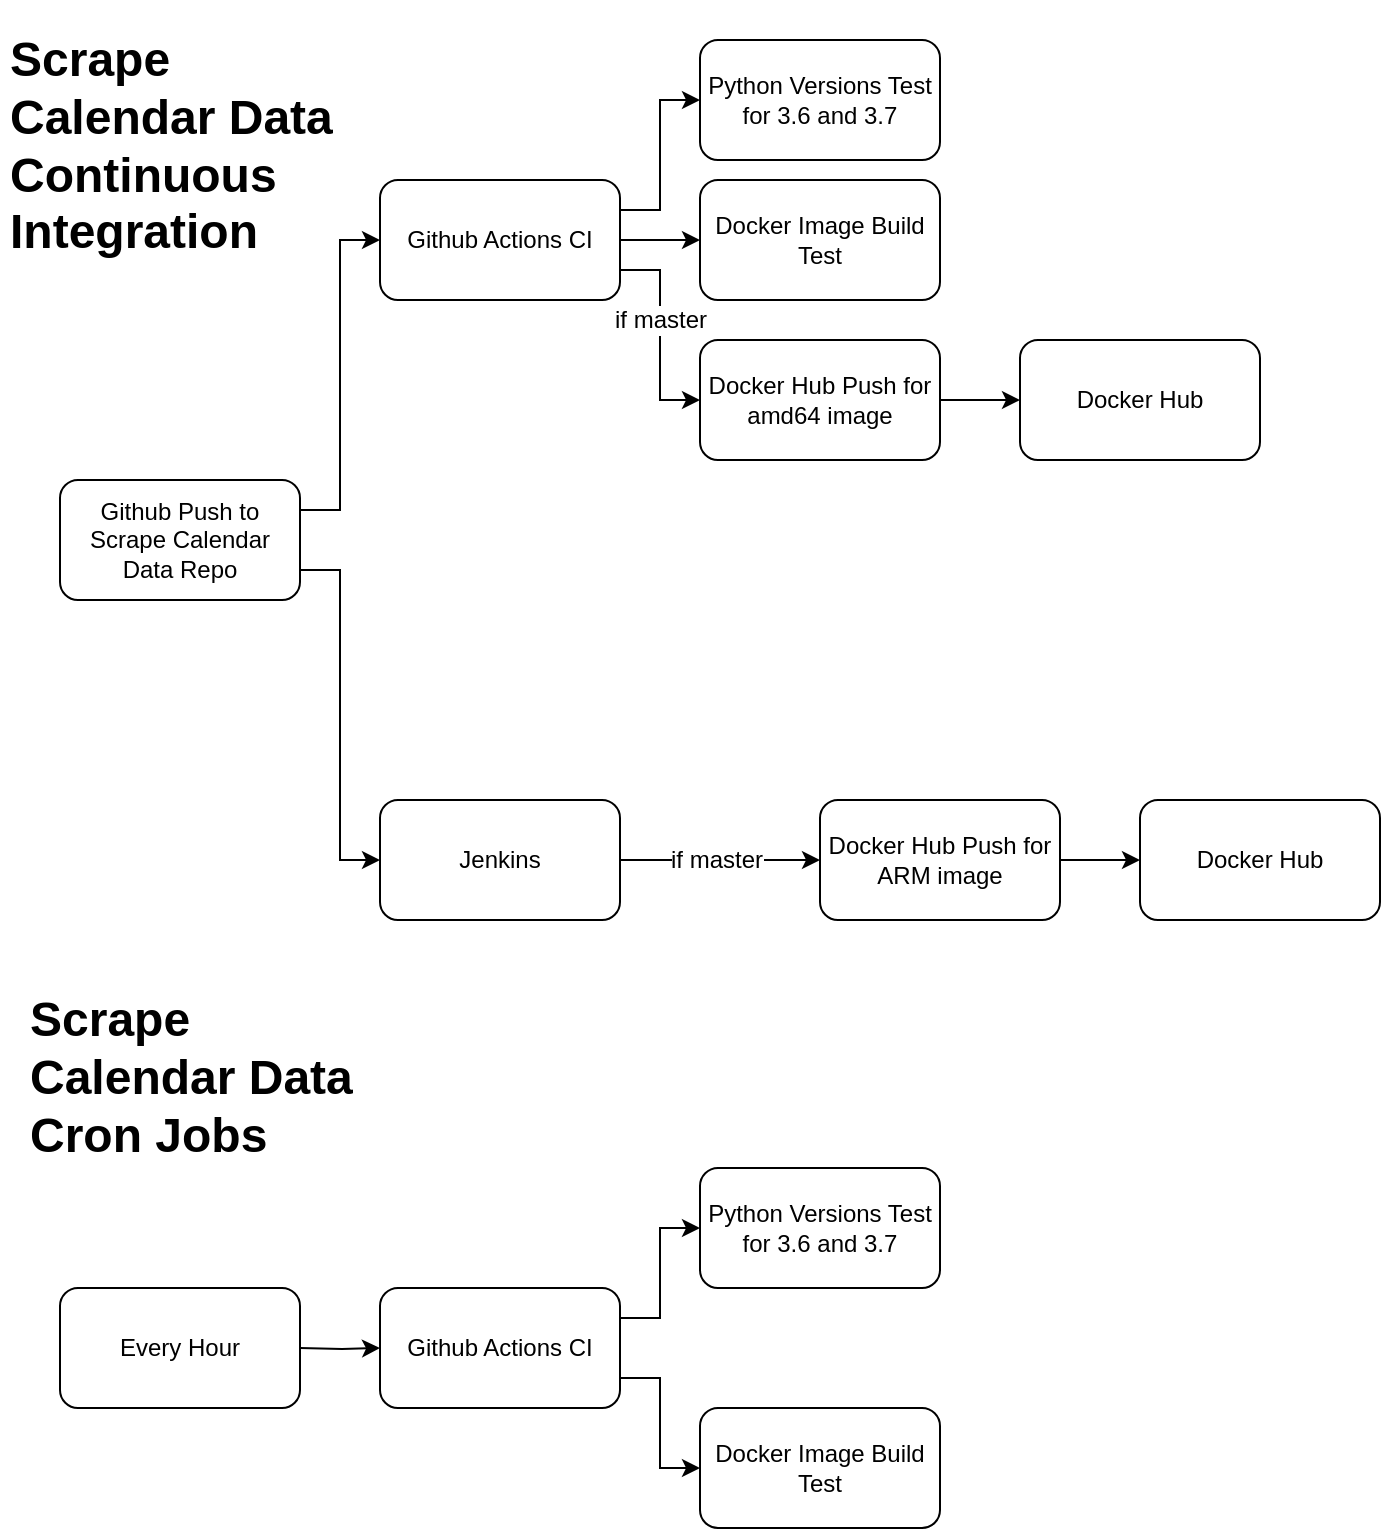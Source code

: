 <mxfile version="12.0.2" type="github" pages="2"><diagram id="hV2eZdG-dOxxFEWRvf4l" name="Scrape Calendar Data"><mxGraphModel dx="1384" dy="745" grid="1" gridSize="10" guides="1" tooltips="1" connect="1" arrows="1" fold="1" page="1" pageScale="1" pageWidth="827" pageHeight="1169" math="0" shadow="0"><root><mxCell id="0"/><mxCell id="1" parent="0"/><mxCell id="pzThPpUQpizj-MjNcokq-4" style="edgeStyle=orthogonalEdgeStyle;rounded=0;orthogonalLoop=1;jettySize=auto;html=1;exitX=1;exitY=0.25;exitDx=0;exitDy=0;entryX=0;entryY=0.5;entryDx=0;entryDy=0;" parent="1" source="pzThPpUQpizj-MjNcokq-1" target="pzThPpUQpizj-MjNcokq-2" edge="1"><mxGeometry relative="1" as="geometry"/></mxCell><mxCell id="pzThPpUQpizj-MjNcokq-24" style="edgeStyle=orthogonalEdgeStyle;rounded=0;orthogonalLoop=1;jettySize=auto;html=1;exitX=1;exitY=0.75;exitDx=0;exitDy=0;entryX=0;entryY=0.5;entryDx=0;entryDy=0;" parent="1" source="pzThPpUQpizj-MjNcokq-1" target="pzThPpUQpizj-MjNcokq-23" edge="1"><mxGeometry relative="1" as="geometry"/></mxCell><mxCell id="pzThPpUQpizj-MjNcokq-1" value="Github Push to Scrape Calendar Data Repo" style="rounded=1;whiteSpace=wrap;html=1;" parent="1" vertex="1"><mxGeometry x="40" y="240" width="120" height="60" as="geometry"/></mxCell><mxCell id="pzThPpUQpizj-MjNcokq-9" style="edgeStyle=orthogonalEdgeStyle;rounded=0;orthogonalLoop=1;jettySize=auto;html=1;exitX=1;exitY=0.25;exitDx=0;exitDy=0;entryX=0;entryY=0.5;entryDx=0;entryDy=0;" parent="1" source="pzThPpUQpizj-MjNcokq-2" target="pzThPpUQpizj-MjNcokq-6" edge="1"><mxGeometry relative="1" as="geometry"/></mxCell><mxCell id="pzThPpUQpizj-MjNcokq-10" style="edgeStyle=orthogonalEdgeStyle;rounded=0;orthogonalLoop=1;jettySize=auto;html=1;exitX=1;exitY=0.5;exitDx=0;exitDy=0;entryX=0;entryY=0.5;entryDx=0;entryDy=0;" parent="1" source="pzThPpUQpizj-MjNcokq-2" target="pzThPpUQpizj-MjNcokq-7" edge="1"><mxGeometry relative="1" as="geometry"/></mxCell><mxCell id="pzThPpUQpizj-MjNcokq-17" style="edgeStyle=orthogonalEdgeStyle;rounded=0;orthogonalLoop=1;jettySize=auto;html=1;exitX=1;exitY=0.75;exitDx=0;exitDy=0;entryX=0;entryY=0.5;entryDx=0;entryDy=0;" parent="1" source="pzThPpUQpizj-MjNcokq-2" target="pzThPpUQpizj-MjNcokq-16" edge="1"><mxGeometry relative="1" as="geometry"/></mxCell><mxCell id="pzThPpUQpizj-MjNcokq-18" value="if master" style="text;html=1;resizable=0;points=[];align=center;verticalAlign=middle;labelBackgroundColor=#ffffff;" parent="pzThPpUQpizj-MjNcokq-17" vertex="1" connectable="0"><mxGeometry x="0.347" relative="1" as="geometry"><mxPoint y="-26" as="offset"/></mxGeometry></mxCell><mxCell id="pzThPpUQpizj-MjNcokq-2" value="Github Actions CI" style="rounded=1;whiteSpace=wrap;html=1;" parent="1" vertex="1"><mxGeometry x="200" y="90" width="120" height="60" as="geometry"/></mxCell><mxCell id="pzThPpUQpizj-MjNcokq-6" value="Python Versions Test for 3.6 and 3.7" style="rounded=1;whiteSpace=wrap;html=1;" parent="1" vertex="1"><mxGeometry x="360" y="20" width="120" height="60" as="geometry"/></mxCell><mxCell id="pzThPpUQpizj-MjNcokq-7" value="Docker Image Build Test" style="rounded=1;whiteSpace=wrap;html=1;" parent="1" vertex="1"><mxGeometry x="360" y="90" width="120" height="60" as="geometry"/></mxCell><mxCell id="pzThPpUQpizj-MjNcokq-20" style="edgeStyle=orthogonalEdgeStyle;rounded=0;orthogonalLoop=1;jettySize=auto;html=1;exitX=1;exitY=0.5;exitDx=0;exitDy=0;entryX=0;entryY=0.5;entryDx=0;entryDy=0;" parent="1" source="pzThPpUQpizj-MjNcokq-16" target="pzThPpUQpizj-MjNcokq-19" edge="1"><mxGeometry relative="1" as="geometry"/></mxCell><mxCell id="pzThPpUQpizj-MjNcokq-16" value="Docker Hub Push for amd64 image" style="rounded=1;whiteSpace=wrap;html=1;" parent="1" vertex="1"><mxGeometry x="360" y="170" width="120" height="60" as="geometry"/></mxCell><mxCell id="pzThPpUQpizj-MjNcokq-19" value="Docker Hub" style="rounded=1;whiteSpace=wrap;html=1;" parent="1" vertex="1"><mxGeometry x="520" y="170" width="120" height="60" as="geometry"/></mxCell><mxCell id="pzThPpUQpizj-MjNcokq-26" style="edgeStyle=orthogonalEdgeStyle;rounded=0;orthogonalLoop=1;jettySize=auto;html=1;exitX=1;exitY=0.5;exitDx=0;exitDy=0;entryX=0;entryY=0.5;entryDx=0;entryDy=0;" parent="1" source="pzThPpUQpizj-MjNcokq-23" target="pzThPpUQpizj-MjNcokq-25" edge="1"><mxGeometry relative="1" as="geometry"/></mxCell><mxCell id="pzThPpUQpizj-MjNcokq-27" value="if master" style="text;html=1;resizable=0;points=[];align=center;verticalAlign=middle;labelBackgroundColor=#ffffff;" parent="pzThPpUQpizj-MjNcokq-26" vertex="1" connectable="0"><mxGeometry x="-0.05" relative="1" as="geometry"><mxPoint as="offset"/></mxGeometry></mxCell><mxCell id="pzThPpUQpizj-MjNcokq-23" value="Jenkins" style="rounded=1;whiteSpace=wrap;html=1;" parent="1" vertex="1"><mxGeometry x="200" y="400" width="120" height="60" as="geometry"/></mxCell><mxCell id="pzThPpUQpizj-MjNcokq-32" value="" style="edgeStyle=orthogonalEdgeStyle;rounded=0;orthogonalLoop=1;jettySize=auto;html=1;" parent="1" source="pzThPpUQpizj-MjNcokq-25" target="pzThPpUQpizj-MjNcokq-31" edge="1"><mxGeometry relative="1" as="geometry"/></mxCell><mxCell id="pzThPpUQpizj-MjNcokq-25" value="Docker Hub Push for ARM image" style="rounded=1;whiteSpace=wrap;html=1;" parent="1" vertex="1"><mxGeometry x="420" y="400" width="120" height="60" as="geometry"/></mxCell><mxCell id="pzThPpUQpizj-MjNcokq-31" value="Docker Hub" style="rounded=1;whiteSpace=wrap;html=1;" parent="1" vertex="1"><mxGeometry x="580" y="400" width="120" height="60" as="geometry"/></mxCell><mxCell id="sTmT-_jsggMpUDpMIY5x-1" value="&lt;h1&gt;Scrape Calendar Data Continuous Integration&amp;nbsp;&lt;/h1&gt;" style="text;html=1;strokeColor=none;fillColor=none;spacing=5;spacingTop=-20;whiteSpace=wrap;overflow=hidden;rounded=0;" vertex="1" parent="1"><mxGeometry x="10" y="10" width="190" height="120" as="geometry"/></mxCell><mxCell id="sTmT-_jsggMpUDpMIY5x-6" value="&lt;h1&gt;Scrape Calendar Data Cron Jobs&lt;/h1&gt;" style="text;html=1;strokeColor=none;fillColor=none;spacing=5;spacingTop=-20;whiteSpace=wrap;overflow=hidden;rounded=0;" vertex="1" parent="1"><mxGeometry x="20" y="490" width="190" height="120" as="geometry"/></mxCell><mxCell id="sTmT-_jsggMpUDpMIY5x-10" value="" style="edgeStyle=orthogonalEdgeStyle;rounded=0;orthogonalLoop=1;jettySize=auto;html=1;strokeWidth=1;strokeColor=#000000;" edge="1" parent="1" target="sTmT-_jsggMpUDpMIY5x-9"><mxGeometry relative="1" as="geometry"><mxPoint x="160" y="674" as="sourcePoint"/></mxGeometry></mxCell><mxCell id="sTmT-_jsggMpUDpMIY5x-7" value="Every Hour" style="rounded=1;whiteSpace=wrap;html=1;" vertex="1" parent="1"><mxGeometry x="40" y="644" width="120" height="60" as="geometry"/></mxCell><mxCell id="sTmT-_jsggMpUDpMIY5x-15" style="edgeStyle=orthogonalEdgeStyle;rounded=0;orthogonalLoop=1;jettySize=auto;html=1;exitX=1;exitY=0.75;exitDx=0;exitDy=0;entryX=0;entryY=0.5;entryDx=0;entryDy=0;strokeColor=#000000;strokeWidth=1;" edge="1" parent="1" source="sTmT-_jsggMpUDpMIY5x-9" target="sTmT-_jsggMpUDpMIY5x-13"><mxGeometry relative="1" as="geometry"/></mxCell><mxCell id="sTmT-_jsggMpUDpMIY5x-18" style="edgeStyle=orthogonalEdgeStyle;rounded=0;orthogonalLoop=1;jettySize=auto;html=1;exitX=1;exitY=0.25;exitDx=0;exitDy=0;entryX=0;entryY=0.5;entryDx=0;entryDy=0;strokeColor=#000000;strokeWidth=1;" edge="1" parent="1" source="sTmT-_jsggMpUDpMIY5x-9" target="sTmT-_jsggMpUDpMIY5x-11"><mxGeometry relative="1" as="geometry"/></mxCell><mxCell id="sTmT-_jsggMpUDpMIY5x-9" value="Github Actions CI" style="rounded=1;whiteSpace=wrap;html=1;" vertex="1" parent="1"><mxGeometry x="200" y="644" width="120" height="60" as="geometry"/></mxCell><mxCell id="sTmT-_jsggMpUDpMIY5x-11" value="Python Versions Test for 3.6 and 3.7" style="rounded=1;whiteSpace=wrap;html=1;" vertex="1" parent="1"><mxGeometry x="360" y="584" width="120" height="60" as="geometry"/></mxCell><mxCell id="sTmT-_jsggMpUDpMIY5x-13" value="Docker Image Build Test" style="rounded=1;whiteSpace=wrap;html=1;" vertex="1" parent="1"><mxGeometry x="360" y="704" width="120" height="60" as="geometry"/></mxCell></root></mxGraphModel></diagram><diagram name="Server Monitor" id="AGknVPkCebUhXzeFstxv"><mxGraphModel dx="932" dy="711" grid="1" gridSize="10" guides="1" tooltips="1" connect="1" arrows="1" fold="1" page="1" pageScale="1" pageWidth="827" pageHeight="1169" math="0" shadow="0"><root><mxCell id="Qd1EMCVXV2Kykn9AIgNu-0"/><mxCell id="Qd1EMCVXV2Kykn9AIgNu-1" parent="Qd1EMCVXV2Kykn9AIgNu-0"/><mxCell id="Qd1EMCVXV2Kykn9AIgNu-2" style="edgeStyle=orthogonalEdgeStyle;rounded=0;orthogonalLoop=1;jettySize=auto;html=1;exitX=1;exitY=0.25;exitDx=0;exitDy=0;entryX=0;entryY=0.5;entryDx=0;entryDy=0;" edge="1" parent="Qd1EMCVXV2Kykn9AIgNu-1" source="Qd1EMCVXV2Kykn9AIgNu-4" target="Qd1EMCVXV2Kykn9AIgNu-9"><mxGeometry relative="1" as="geometry"/></mxCell><mxCell id="Qd1EMCVXV2Kykn9AIgNu-3" style="edgeStyle=orthogonalEdgeStyle;rounded=0;orthogonalLoop=1;jettySize=auto;html=1;exitX=1;exitY=0.75;exitDx=0;exitDy=0;entryX=0;entryY=0.5;entryDx=0;entryDy=0;" edge="1" parent="Qd1EMCVXV2Kykn9AIgNu-1" source="Qd1EMCVXV2Kykn9AIgNu-4" target="Qd1EMCVXV2Kykn9AIgNu-17"><mxGeometry relative="1" as="geometry"/></mxCell><mxCell id="Sd-uP97gVPtbXyDLATuG-1" style="edgeStyle=orthogonalEdgeStyle;rounded=0;orthogonalLoop=1;jettySize=auto;html=1;exitX=1;exitY=0.5;exitDx=0;exitDy=0;entryX=0;entryY=0.5;entryDx=0;entryDy=0;strokeColor=#000000;strokeWidth=1;" edge="1" parent="Qd1EMCVXV2Kykn9AIgNu-1" source="Qd1EMCVXV2Kykn9AIgNu-4" target="Sd-uP97gVPtbXyDLATuG-0"><mxGeometry relative="1" as="geometry"/></mxCell><mxCell id="Qd1EMCVXV2Kykn9AIgNu-4" value="Github Push to Scrape Calendar Data Repo" style="rounded=1;whiteSpace=wrap;html=1;" vertex="1" parent="Qd1EMCVXV2Kykn9AIgNu-1"><mxGeometry x="40" y="240" width="120" height="60" as="geometry"/></mxCell><mxCell id="Qd1EMCVXV2Kykn9AIgNu-5" style="edgeStyle=orthogonalEdgeStyle;rounded=0;orthogonalLoop=1;jettySize=auto;html=1;exitX=1;exitY=0.25;exitDx=0;exitDy=0;entryX=0;entryY=0.5;entryDx=0;entryDy=0;" edge="1" parent="Qd1EMCVXV2Kykn9AIgNu-1" source="Qd1EMCVXV2Kykn9AIgNu-9" target="Qd1EMCVXV2Kykn9AIgNu-10"><mxGeometry relative="1" as="geometry"/></mxCell><mxCell id="Qd1EMCVXV2Kykn9AIgNu-6" style="edgeStyle=orthogonalEdgeStyle;rounded=0;orthogonalLoop=1;jettySize=auto;html=1;exitX=1;exitY=0.5;exitDx=0;exitDy=0;entryX=0;entryY=0.5;entryDx=0;entryDy=0;" edge="1" parent="Qd1EMCVXV2Kykn9AIgNu-1" source="Qd1EMCVXV2Kykn9AIgNu-9" target="Qd1EMCVXV2Kykn9AIgNu-11"><mxGeometry relative="1" as="geometry"/></mxCell><mxCell id="Qd1EMCVXV2Kykn9AIgNu-9" value="Travis CI" style="rounded=1;whiteSpace=wrap;html=1;" vertex="1" parent="Qd1EMCVXV2Kykn9AIgNu-1"><mxGeometry x="200" y="90" width="120" height="60" as="geometry"/></mxCell><mxCell id="Qd1EMCVXV2Kykn9AIgNu-10" value="Python Versions Test for 3.6 and 3.7" style="rounded=1;whiteSpace=wrap;html=1;" vertex="1" parent="Qd1EMCVXV2Kykn9AIgNu-1"><mxGeometry x="360" y="20" width="120" height="60" as="geometry"/></mxCell><mxCell id="Qd1EMCVXV2Kykn9AIgNu-11" value="Docker Image Build Test" style="rounded=1;whiteSpace=wrap;html=1;" vertex="1" parent="Qd1EMCVXV2Kykn9AIgNu-1"><mxGeometry x="360" y="160" width="120" height="60" as="geometry"/></mxCell><mxCell id="Qd1EMCVXV2Kykn9AIgNu-15" style="edgeStyle=orthogonalEdgeStyle;rounded=0;orthogonalLoop=1;jettySize=auto;html=1;exitX=1;exitY=0.5;exitDx=0;exitDy=0;entryX=0;entryY=0.5;entryDx=0;entryDy=0;" edge="1" parent="Qd1EMCVXV2Kykn9AIgNu-1" source="Qd1EMCVXV2Kykn9AIgNu-17" target="Qd1EMCVXV2Kykn9AIgNu-19"><mxGeometry relative="1" as="geometry"/></mxCell><mxCell id="Qd1EMCVXV2Kykn9AIgNu-16" value="if master" style="text;html=1;resizable=0;points=[];align=center;verticalAlign=middle;labelBackgroundColor=#ffffff;" vertex="1" connectable="0" parent="Qd1EMCVXV2Kykn9AIgNu-15"><mxGeometry x="-0.05" relative="1" as="geometry"><mxPoint as="offset"/></mxGeometry></mxCell><mxCell id="Qd1EMCVXV2Kykn9AIgNu-17" value="Jenkins" style="rounded=1;whiteSpace=wrap;html=1;" vertex="1" parent="Qd1EMCVXV2Kykn9AIgNu-1"><mxGeometry x="200" y="400" width="120" height="60" as="geometry"/></mxCell><mxCell id="Qd1EMCVXV2Kykn9AIgNu-18" value="" style="edgeStyle=orthogonalEdgeStyle;rounded=0;orthogonalLoop=1;jettySize=auto;html=1;" edge="1" parent="Qd1EMCVXV2Kykn9AIgNu-1" source="Qd1EMCVXV2Kykn9AIgNu-19" target="Qd1EMCVXV2Kykn9AIgNu-20"><mxGeometry relative="1" as="geometry"/></mxCell><mxCell id="Qd1EMCVXV2Kykn9AIgNu-19" value="Docker Hub Push for ARM image" style="rounded=1;whiteSpace=wrap;html=1;" vertex="1" parent="Qd1EMCVXV2Kykn9AIgNu-1"><mxGeometry x="420" y="400" width="120" height="60" as="geometry"/></mxCell><mxCell id="Qd1EMCVXV2Kykn9AIgNu-20" value="Docker Hub" style="rounded=1;whiteSpace=wrap;html=1;" vertex="1" parent="Qd1EMCVXV2Kykn9AIgNu-1"><mxGeometry x="580" y="400" width="120" height="60" as="geometry"/></mxCell><mxCell id="Qd1EMCVXV2Kykn9AIgNu-21" value="&lt;h1&gt;Server Monitor Continuous Integration&amp;nbsp;&lt;/h1&gt;" style="text;html=1;strokeColor=none;fillColor=none;spacing=5;spacingTop=-20;whiteSpace=wrap;overflow=hidden;rounded=0;" vertex="1" parent="Qd1EMCVXV2Kykn9AIgNu-1"><mxGeometry x="10" y="10" width="190" height="120" as="geometry"/></mxCell><mxCell id="Qd1EMCVXV2Kykn9AIgNu-22" value="&lt;h1&gt;Server Monitor Cron Jobs&lt;/h1&gt;" style="text;html=1;strokeColor=none;fillColor=none;spacing=5;spacingTop=-20;whiteSpace=wrap;overflow=hidden;rounded=0;" vertex="1" parent="Qd1EMCVXV2Kykn9AIgNu-1"><mxGeometry x="20" y="490" width="190" height="120" as="geometry"/></mxCell><mxCell id="Qd1EMCVXV2Kykn9AIgNu-23" value="" style="edgeStyle=orthogonalEdgeStyle;rounded=0;orthogonalLoop=1;jettySize=auto;html=1;strokeWidth=1;strokeColor=#000000;" edge="1" parent="Qd1EMCVXV2Kykn9AIgNu-1" target="Qd1EMCVXV2Kykn9AIgNu-27"><mxGeometry relative="1" as="geometry"><mxPoint x="160" y="674" as="sourcePoint"/></mxGeometry></mxCell><mxCell id="Qd1EMCVXV2Kykn9AIgNu-24" value="Every 24 hours" style="rounded=1;whiteSpace=wrap;html=1;" vertex="1" parent="Qd1EMCVXV2Kykn9AIgNu-1"><mxGeometry x="40" y="644" width="120" height="60" as="geometry"/></mxCell><mxCell id="Qd1EMCVXV2Kykn9AIgNu-25" style="edgeStyle=orthogonalEdgeStyle;rounded=0;orthogonalLoop=1;jettySize=auto;html=1;exitX=1;exitY=0.75;exitDx=0;exitDy=0;entryX=0;entryY=0.5;entryDx=0;entryDy=0;strokeColor=#000000;strokeWidth=1;" edge="1" parent="Qd1EMCVXV2Kykn9AIgNu-1" source="Qd1EMCVXV2Kykn9AIgNu-27" target="Qd1EMCVXV2Kykn9AIgNu-29"><mxGeometry relative="1" as="geometry"/></mxCell><mxCell id="Qd1EMCVXV2Kykn9AIgNu-26" style="edgeStyle=orthogonalEdgeStyle;rounded=0;orthogonalLoop=1;jettySize=auto;html=1;exitX=1;exitY=0.25;exitDx=0;exitDy=0;entryX=0;entryY=0.5;entryDx=0;entryDy=0;strokeColor=#000000;strokeWidth=1;" edge="1" parent="Qd1EMCVXV2Kykn9AIgNu-1" source="Qd1EMCVXV2Kykn9AIgNu-27" target="Qd1EMCVXV2Kykn9AIgNu-28"><mxGeometry relative="1" as="geometry"/></mxCell><mxCell id="Qd1EMCVXV2Kykn9AIgNu-27" value="Travis CI Cron Jobs" style="rounded=1;whiteSpace=wrap;html=1;" vertex="1" parent="Qd1EMCVXV2Kykn9AIgNu-1"><mxGeometry x="200" y="644" width="120" height="60" as="geometry"/></mxCell><mxCell id="Qd1EMCVXV2Kykn9AIgNu-28" value="Python Versions Test for 3.6 and 3.7" style="rounded=1;whiteSpace=wrap;html=1;" vertex="1" parent="Qd1EMCVXV2Kykn9AIgNu-1"><mxGeometry x="360" y="584" width="120" height="60" as="geometry"/></mxCell><mxCell id="Qd1EMCVXV2Kykn9AIgNu-29" value="Docker Image Build Test" style="rounded=1;whiteSpace=wrap;html=1;" vertex="1" parent="Qd1EMCVXV2Kykn9AIgNu-1"><mxGeometry x="360" y="704" width="120" height="60" as="geometry"/></mxCell><mxCell id="Sd-uP97gVPtbXyDLATuG-3" style="edgeStyle=orthogonalEdgeStyle;rounded=0;orthogonalLoop=1;jettySize=auto;html=1;exitX=1;exitY=0.5;exitDx=0;exitDy=0;entryX=0;entryY=0.5;entryDx=0;entryDy=0;strokeColor=#000000;strokeWidth=1;" edge="1" parent="Qd1EMCVXV2Kykn9AIgNu-1" source="Sd-uP97gVPtbXyDLATuG-0" target="Sd-uP97gVPtbXyDLATuG-2"><mxGeometry relative="1" as="geometry"/></mxCell><mxCell id="Sd-uP97gVPtbXyDLATuG-4" value="if master" style="text;html=1;resizable=0;points=[];align=center;verticalAlign=middle;labelBackgroundColor=#ffffff;" vertex="1" connectable="0" parent="Sd-uP97gVPtbXyDLATuG-3"><mxGeometry y="-1" relative="1" as="geometry"><mxPoint as="offset"/></mxGeometry></mxCell><mxCell id="Sd-uP97gVPtbXyDLATuG-0" value="Github Actions" style="rounded=1;whiteSpace=wrap;html=1;" vertex="1" parent="Qd1EMCVXV2Kykn9AIgNu-1"><mxGeometry x="200" y="240" width="120" height="60" as="geometry"/></mxCell><mxCell id="Sd-uP97gVPtbXyDLATuG-6" style="edgeStyle=orthogonalEdgeStyle;rounded=0;orthogonalLoop=1;jettySize=auto;html=1;exitX=1;exitY=0.5;exitDx=0;exitDy=0;entryX=0;entryY=0.5;entryDx=0;entryDy=0;strokeColor=#000000;strokeWidth=1;" edge="1" parent="Qd1EMCVXV2Kykn9AIgNu-1" source="Sd-uP97gVPtbXyDLATuG-2" target="Sd-uP97gVPtbXyDLATuG-5"><mxGeometry relative="1" as="geometry"/></mxCell><mxCell id="Sd-uP97gVPtbXyDLATuG-2" value="Docker Hub Push for amd64 image" style="rounded=1;whiteSpace=wrap;html=1;" vertex="1" parent="Qd1EMCVXV2Kykn9AIgNu-1"><mxGeometry x="440" y="240" width="120" height="60" as="geometry"/></mxCell><mxCell id="Sd-uP97gVPtbXyDLATuG-5" value="Docker Hub" style="rounded=1;whiteSpace=wrap;html=1;" vertex="1" parent="Qd1EMCVXV2Kykn9AIgNu-1"><mxGeometry x="600" y="240" width="120" height="60" as="geometry"/></mxCell></root></mxGraphModel></diagram></mxfile>